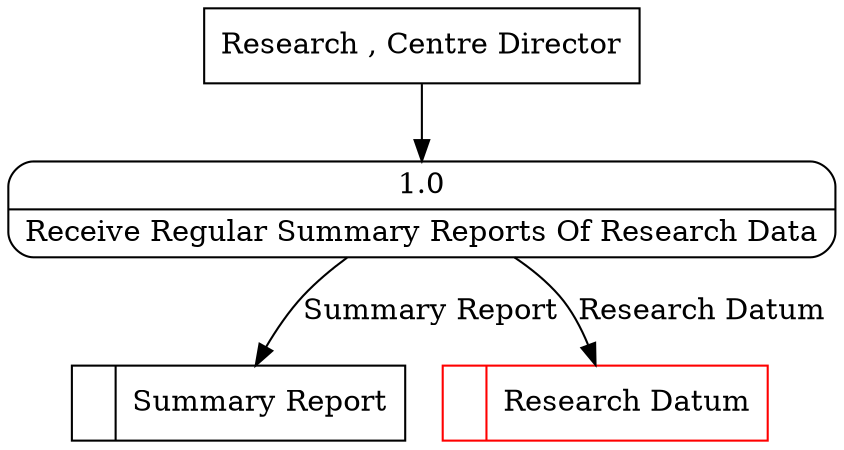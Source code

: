 digraph dfd2{ 
node[shape=record]
200 [label="<f0>  |<f1> Summary Report " ];
201 [label="<f0>  |<f1> Research Datum " color=red];
202 [label="Research , Centre Director" shape=box];
203 [label="{<f0> 1.0|<f1> Receive Regular Summary Reports Of Research Data }" shape=Mrecord];
202 -> 203
203 -> 200 [label="Summary Report"]
203 -> 201 [label="Research Datum"]
}